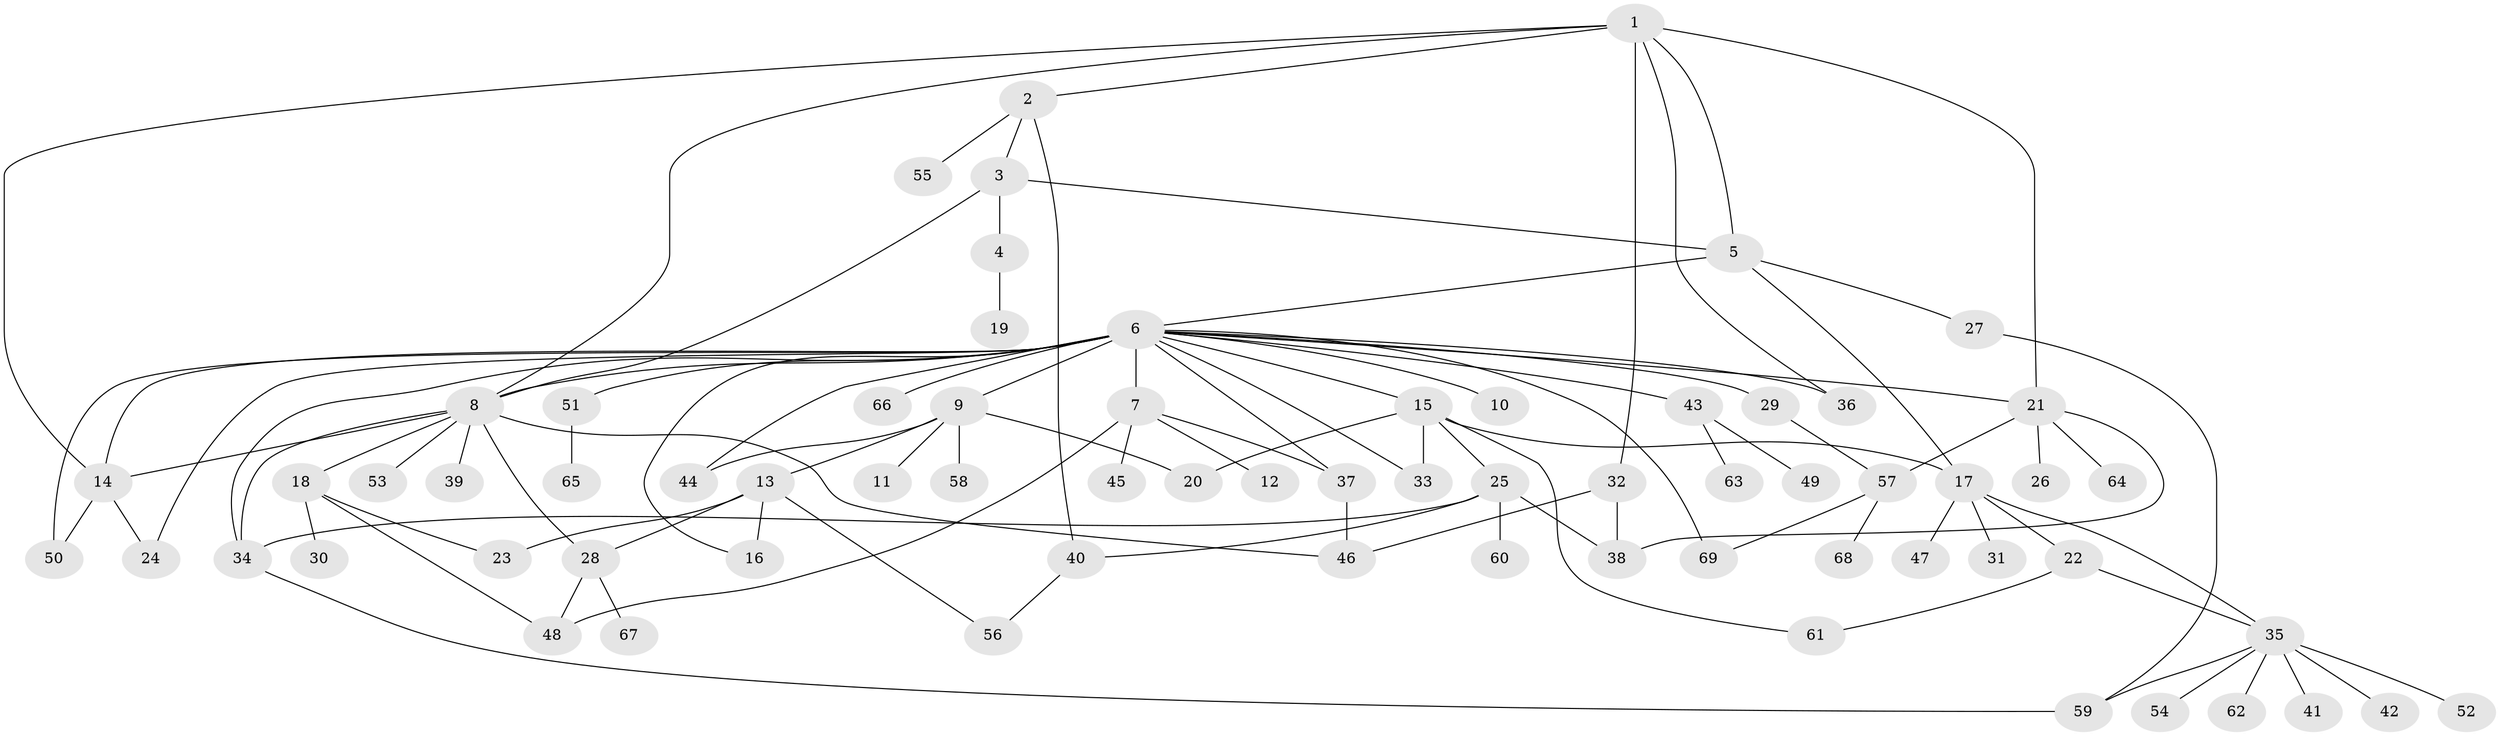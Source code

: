 // Generated by graph-tools (version 1.1) at 2025/14/03/09/25 04:14:25]
// undirected, 69 vertices, 101 edges
graph export_dot {
graph [start="1"]
  node [color=gray90,style=filled];
  1;
  2;
  3;
  4;
  5;
  6;
  7;
  8;
  9;
  10;
  11;
  12;
  13;
  14;
  15;
  16;
  17;
  18;
  19;
  20;
  21;
  22;
  23;
  24;
  25;
  26;
  27;
  28;
  29;
  30;
  31;
  32;
  33;
  34;
  35;
  36;
  37;
  38;
  39;
  40;
  41;
  42;
  43;
  44;
  45;
  46;
  47;
  48;
  49;
  50;
  51;
  52;
  53;
  54;
  55;
  56;
  57;
  58;
  59;
  60;
  61;
  62;
  63;
  64;
  65;
  66;
  67;
  68;
  69;
  1 -- 2;
  1 -- 5;
  1 -- 8;
  1 -- 14;
  1 -- 21;
  1 -- 32;
  1 -- 36;
  2 -- 3;
  2 -- 40;
  2 -- 55;
  3 -- 4;
  3 -- 5;
  3 -- 8;
  4 -- 19;
  5 -- 6;
  5 -- 17;
  5 -- 27;
  6 -- 7;
  6 -- 8;
  6 -- 9;
  6 -- 10;
  6 -- 14;
  6 -- 15;
  6 -- 16;
  6 -- 21;
  6 -- 24;
  6 -- 29;
  6 -- 33;
  6 -- 34;
  6 -- 36;
  6 -- 37;
  6 -- 43;
  6 -- 44;
  6 -- 50;
  6 -- 51;
  6 -- 66;
  6 -- 69;
  7 -- 12;
  7 -- 37;
  7 -- 45;
  7 -- 48;
  8 -- 14;
  8 -- 18;
  8 -- 28;
  8 -- 34;
  8 -- 39;
  8 -- 46;
  8 -- 53;
  9 -- 11;
  9 -- 13;
  9 -- 20;
  9 -- 44;
  9 -- 58;
  13 -- 16;
  13 -- 23;
  13 -- 28;
  13 -- 56;
  14 -- 24;
  14 -- 50;
  15 -- 17;
  15 -- 20;
  15 -- 25;
  15 -- 33;
  15 -- 61;
  17 -- 22;
  17 -- 31;
  17 -- 35;
  17 -- 47;
  18 -- 23;
  18 -- 30;
  18 -- 48;
  21 -- 26;
  21 -- 38;
  21 -- 57;
  21 -- 64;
  22 -- 35;
  22 -- 61;
  25 -- 34;
  25 -- 38;
  25 -- 40;
  25 -- 60;
  27 -- 59;
  28 -- 48;
  28 -- 67;
  29 -- 57;
  32 -- 38;
  32 -- 46;
  34 -- 59;
  35 -- 41;
  35 -- 42;
  35 -- 52;
  35 -- 54;
  35 -- 59;
  35 -- 62;
  37 -- 46;
  40 -- 56;
  43 -- 49;
  43 -- 63;
  51 -- 65;
  57 -- 68;
  57 -- 69;
}
